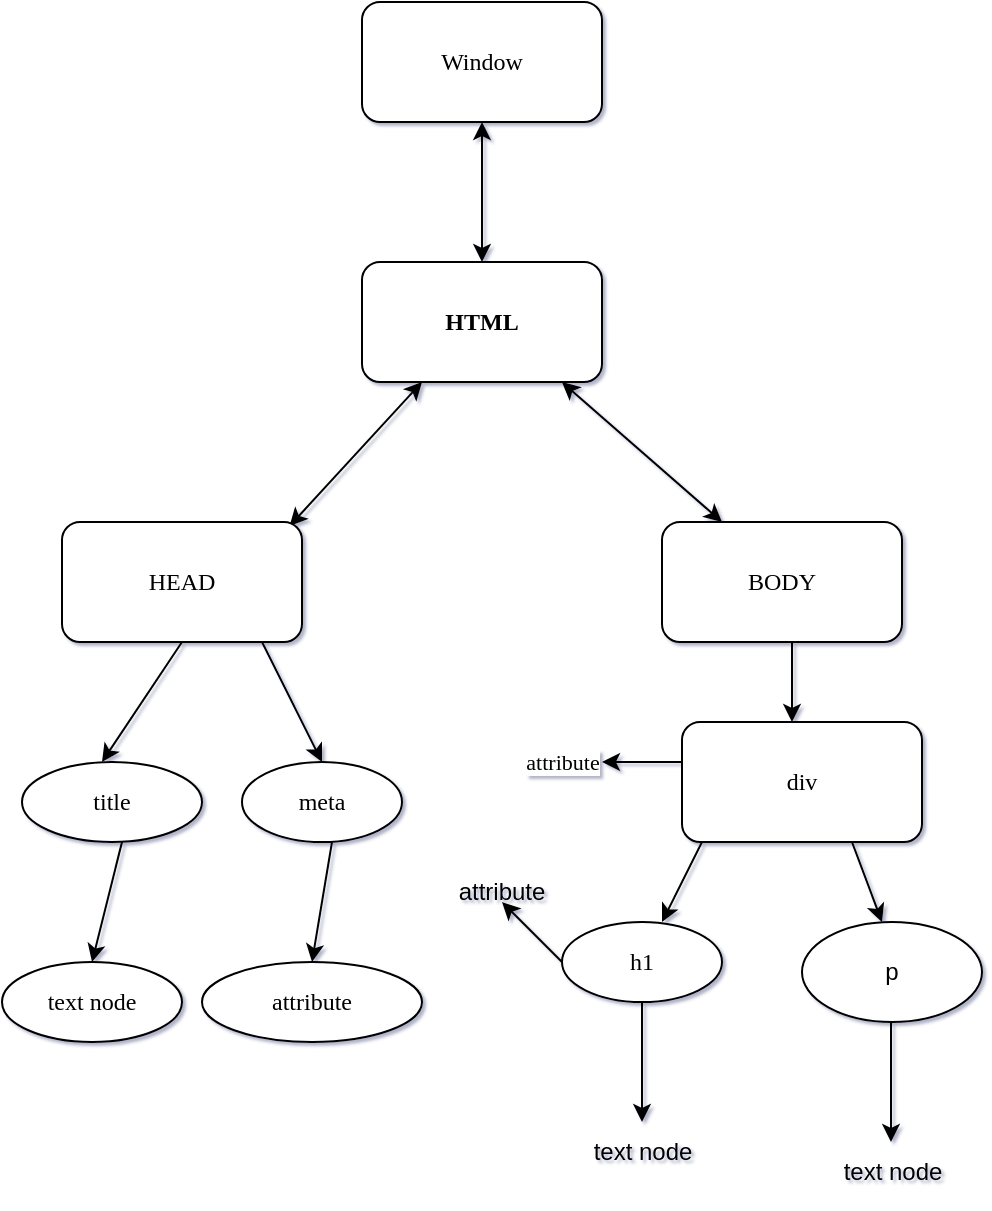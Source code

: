 <mxfile>
    <diagram id="pMiBFFkem3afmsMWcN5C" name="Page-1">
        <mxGraphModel dx="510" dy="400" grid="1" gridSize="10" guides="1" tooltips="1" connect="1" arrows="1" fold="1" page="1" pageScale="1" pageWidth="850" pageHeight="1100" background="none" math="0" shadow="1">
            <root>
                <mxCell id="0"/>
                <mxCell id="1" parent="0"/>
                <mxCell id="2" value="HTML" style="rounded=1;whiteSpace=wrap;html=1;fontStyle=1;fontFamily=Times New Roman;" vertex="1" parent="1">
                    <mxGeometry x="180" y="170" width="120" height="60" as="geometry"/>
                </mxCell>
                <mxCell id="3" value="" style="endArrow=classic;startArrow=classic;html=1;fontFamily=Times New Roman;exitX=0.948;exitY=0.034;exitDx=0;exitDy=0;exitPerimeter=0;" edge="1" parent="1" source="5">
                    <mxGeometry width="50" height="50" relative="1" as="geometry">
                        <mxPoint x="130" y="310" as="sourcePoint"/>
                        <mxPoint x="210" y="230" as="targetPoint"/>
                    </mxGeometry>
                </mxCell>
                <mxCell id="4" value="" style="endArrow=classic;startArrow=classic;html=1;fontFamily=Times New Roman;exitX=0.25;exitY=0;exitDx=0;exitDy=0;entryX=0.833;entryY=1;entryDx=0;entryDy=0;entryPerimeter=0;" edge="1" parent="1" source="6" target="2">
                    <mxGeometry width="50" height="50" relative="1" as="geometry">
                        <mxPoint x="390" y="330" as="sourcePoint"/>
                        <mxPoint x="290" y="220" as="targetPoint"/>
                    </mxGeometry>
                </mxCell>
                <mxCell id="5" value="HEAD" style="rounded=1;whiteSpace=wrap;html=1;fontFamily=Times New Roman;" vertex="1" parent="1">
                    <mxGeometry x="30" y="300" width="120" height="60" as="geometry"/>
                </mxCell>
                <mxCell id="6" value="BODY" style="rounded=1;whiteSpace=wrap;html=1;fontFamily=Times New Roman;" vertex="1" parent="1">
                    <mxGeometry x="330" y="300" width="120" height="60" as="geometry"/>
                </mxCell>
                <mxCell id="7" value="Window" style="rounded=1;whiteSpace=wrap;html=1;fontFamily=Times New Roman;" vertex="1" parent="1">
                    <mxGeometry x="180" y="40" width="120" height="60" as="geometry"/>
                </mxCell>
                <mxCell id="8" value="" style="endArrow=classic;startArrow=classic;html=1;fontFamily=Times New Roman;exitX=0.5;exitY=0;exitDx=0;exitDy=0;entryX=0.5;entryY=1;entryDx=0;entryDy=0;" edge="1" parent="1" source="2" target="7">
                    <mxGeometry width="50" height="50" relative="1" as="geometry">
                        <mxPoint x="210" y="150" as="sourcePoint"/>
                        <mxPoint x="260" y="100" as="targetPoint"/>
                    </mxGeometry>
                </mxCell>
                <mxCell id="9" value="" style="endArrow=classic;html=1;fontFamily=Times New Roman;" edge="1" parent="1">
                    <mxGeometry width="50" height="50" relative="1" as="geometry">
                        <mxPoint x="90" y="360" as="sourcePoint"/>
                        <mxPoint x="50" y="420" as="targetPoint"/>
                    </mxGeometry>
                </mxCell>
                <mxCell id="10" value="" style="endArrow=classic;html=1;fontFamily=Times New Roman;" edge="1" parent="1">
                    <mxGeometry width="50" height="50" relative="1" as="geometry">
                        <mxPoint x="130" y="360" as="sourcePoint"/>
                        <mxPoint x="160" y="420" as="targetPoint"/>
                    </mxGeometry>
                </mxCell>
                <mxCell id="12" value="title" style="ellipse;whiteSpace=wrap;html=1;fontFamily=Times New Roman;" vertex="1" parent="1">
                    <mxGeometry x="10" y="420" width="90" height="40" as="geometry"/>
                </mxCell>
                <mxCell id="13" value="meta" style="ellipse;whiteSpace=wrap;html=1;fontFamily=Times New Roman;" vertex="1" parent="1">
                    <mxGeometry x="120" y="420" width="80" height="40" as="geometry"/>
                </mxCell>
                <mxCell id="14" value="" style="endArrow=classic;html=1;fontFamily=Times New Roman;entryX=0.5;entryY=0;entryDx=0;entryDy=0;" edge="1" parent="1" target="15">
                    <mxGeometry width="50" height="50" relative="1" as="geometry">
                        <mxPoint x="60" y="460" as="sourcePoint"/>
                        <mxPoint x="20" y="520" as="targetPoint"/>
                    </mxGeometry>
                </mxCell>
                <mxCell id="15" value="text node" style="ellipse;whiteSpace=wrap;html=1;fontFamily=Times New Roman;" vertex="1" parent="1">
                    <mxGeometry y="520" width="90" height="40" as="geometry"/>
                </mxCell>
                <mxCell id="17" value="" style="endArrow=classic;html=1;fontFamily=Times New Roman;entryX=0.5;entryY=0;entryDx=0;entryDy=0;" edge="1" parent="1" target="18">
                    <mxGeometry width="50" height="50" relative="1" as="geometry">
                        <mxPoint x="165" y="460" as="sourcePoint"/>
                        <mxPoint x="150" y="520" as="targetPoint"/>
                    </mxGeometry>
                </mxCell>
                <mxCell id="18" value="attribute" style="ellipse;whiteSpace=wrap;html=1;fontFamily=Times New Roman;" vertex="1" parent="1">
                    <mxGeometry x="100" y="520" width="110" height="40" as="geometry"/>
                </mxCell>
                <mxCell id="20" value="" style="endArrow=classic;html=1;fontFamily=Times New Roman;" edge="1" parent="1">
                    <mxGeometry width="50" height="50" relative="1" as="geometry">
                        <mxPoint x="395" y="360" as="sourcePoint"/>
                        <mxPoint x="395" y="400" as="targetPoint"/>
                    </mxGeometry>
                </mxCell>
                <mxCell id="21" value="div" style="rounded=1;whiteSpace=wrap;html=1;fontFamily=Times New Roman;" vertex="1" parent="1">
                    <mxGeometry x="340" y="400" width="120" height="60" as="geometry"/>
                </mxCell>
                <mxCell id="22" value="" style="endArrow=classic;html=1;fontFamily=Times New Roman;" edge="1" parent="1">
                    <mxGeometry width="50" height="50" relative="1" as="geometry">
                        <mxPoint x="350" y="460" as="sourcePoint"/>
                        <mxPoint x="330" y="500" as="targetPoint"/>
                    </mxGeometry>
                </mxCell>
                <mxCell id="23" value="h1" style="ellipse;whiteSpace=wrap;html=1;fontFamily=Times New Roman;" vertex="1" parent="1">
                    <mxGeometry x="280" y="500" width="80" height="40" as="geometry"/>
                </mxCell>
                <mxCell id="24" value="" style="endArrow=classic;html=1;fontFamily=Times New Roman;" edge="1" parent="1">
                    <mxGeometry width="50" height="50" relative="1" as="geometry">
                        <mxPoint x="320" y="540" as="sourcePoint"/>
                        <mxPoint x="320" y="600" as="targetPoint"/>
                    </mxGeometry>
                </mxCell>
                <mxCell id="27" value="attribute" style="endArrow=classic;html=1;fontFamily=Times New Roman;" edge="1" parent="1">
                    <mxGeometry x="1" y="20" width="50" height="50" relative="1" as="geometry">
                        <mxPoint x="340" y="420" as="sourcePoint"/>
                        <mxPoint x="300" y="420" as="targetPoint"/>
                        <mxPoint x="-20" y="-20" as="offset"/>
                    </mxGeometry>
                </mxCell>
                <mxCell id="33" value="text node" style="text;html=1;align=center;verticalAlign=middle;resizable=0;points=[];autosize=1;strokeColor=none;fillColor=none;" vertex="1" parent="1">
                    <mxGeometry x="285" y="600" width="70" height="30" as="geometry"/>
                </mxCell>
                <mxCell id="35" value="" style="endArrow=classic;html=1;fontFamily=Times New Roman;exitX=0;exitY=0.5;exitDx=0;exitDy=0;" edge="1" parent="1" source="23">
                    <mxGeometry width="50" height="50" relative="1" as="geometry">
                        <mxPoint x="250" y="490" as="sourcePoint"/>
                        <mxPoint x="250" y="490" as="targetPoint"/>
                    </mxGeometry>
                </mxCell>
                <mxCell id="36" value="attribute" style="text;strokeColor=none;align=center;fillColor=none;html=1;verticalAlign=middle;whiteSpace=wrap;rounded=0;" vertex="1" parent="1">
                    <mxGeometry x="220" y="470" width="60" height="30" as="geometry"/>
                </mxCell>
                <mxCell id="37" value="" style="endArrow=classic;html=1;fontFamily=Times New Roman;" edge="1" parent="1">
                    <mxGeometry width="50" height="50" relative="1" as="geometry">
                        <mxPoint x="425" y="460" as="sourcePoint"/>
                        <mxPoint x="440" y="500" as="targetPoint"/>
                    </mxGeometry>
                </mxCell>
                <mxCell id="39" value="p" style="ellipse;whiteSpace=wrap;html=1;" vertex="1" parent="1">
                    <mxGeometry x="400" y="500" width="90" height="50" as="geometry"/>
                </mxCell>
                <mxCell id="40" value="" style="endArrow=classic;html=1;fontFamily=Times New Roman;" edge="1" parent="1">
                    <mxGeometry width="50" height="50" relative="1" as="geometry">
                        <mxPoint x="444.5" y="550" as="sourcePoint"/>
                        <mxPoint x="444.5" y="610" as="targetPoint"/>
                    </mxGeometry>
                </mxCell>
                <mxCell id="43" value="text node" style="text;html=1;align=center;verticalAlign=middle;resizable=0;points=[];autosize=1;strokeColor=none;fillColor=none;" vertex="1" parent="1">
                    <mxGeometry x="410" y="610" width="70" height="30" as="geometry"/>
                </mxCell>
            </root>
        </mxGraphModel>
    </diagram>
</mxfile>